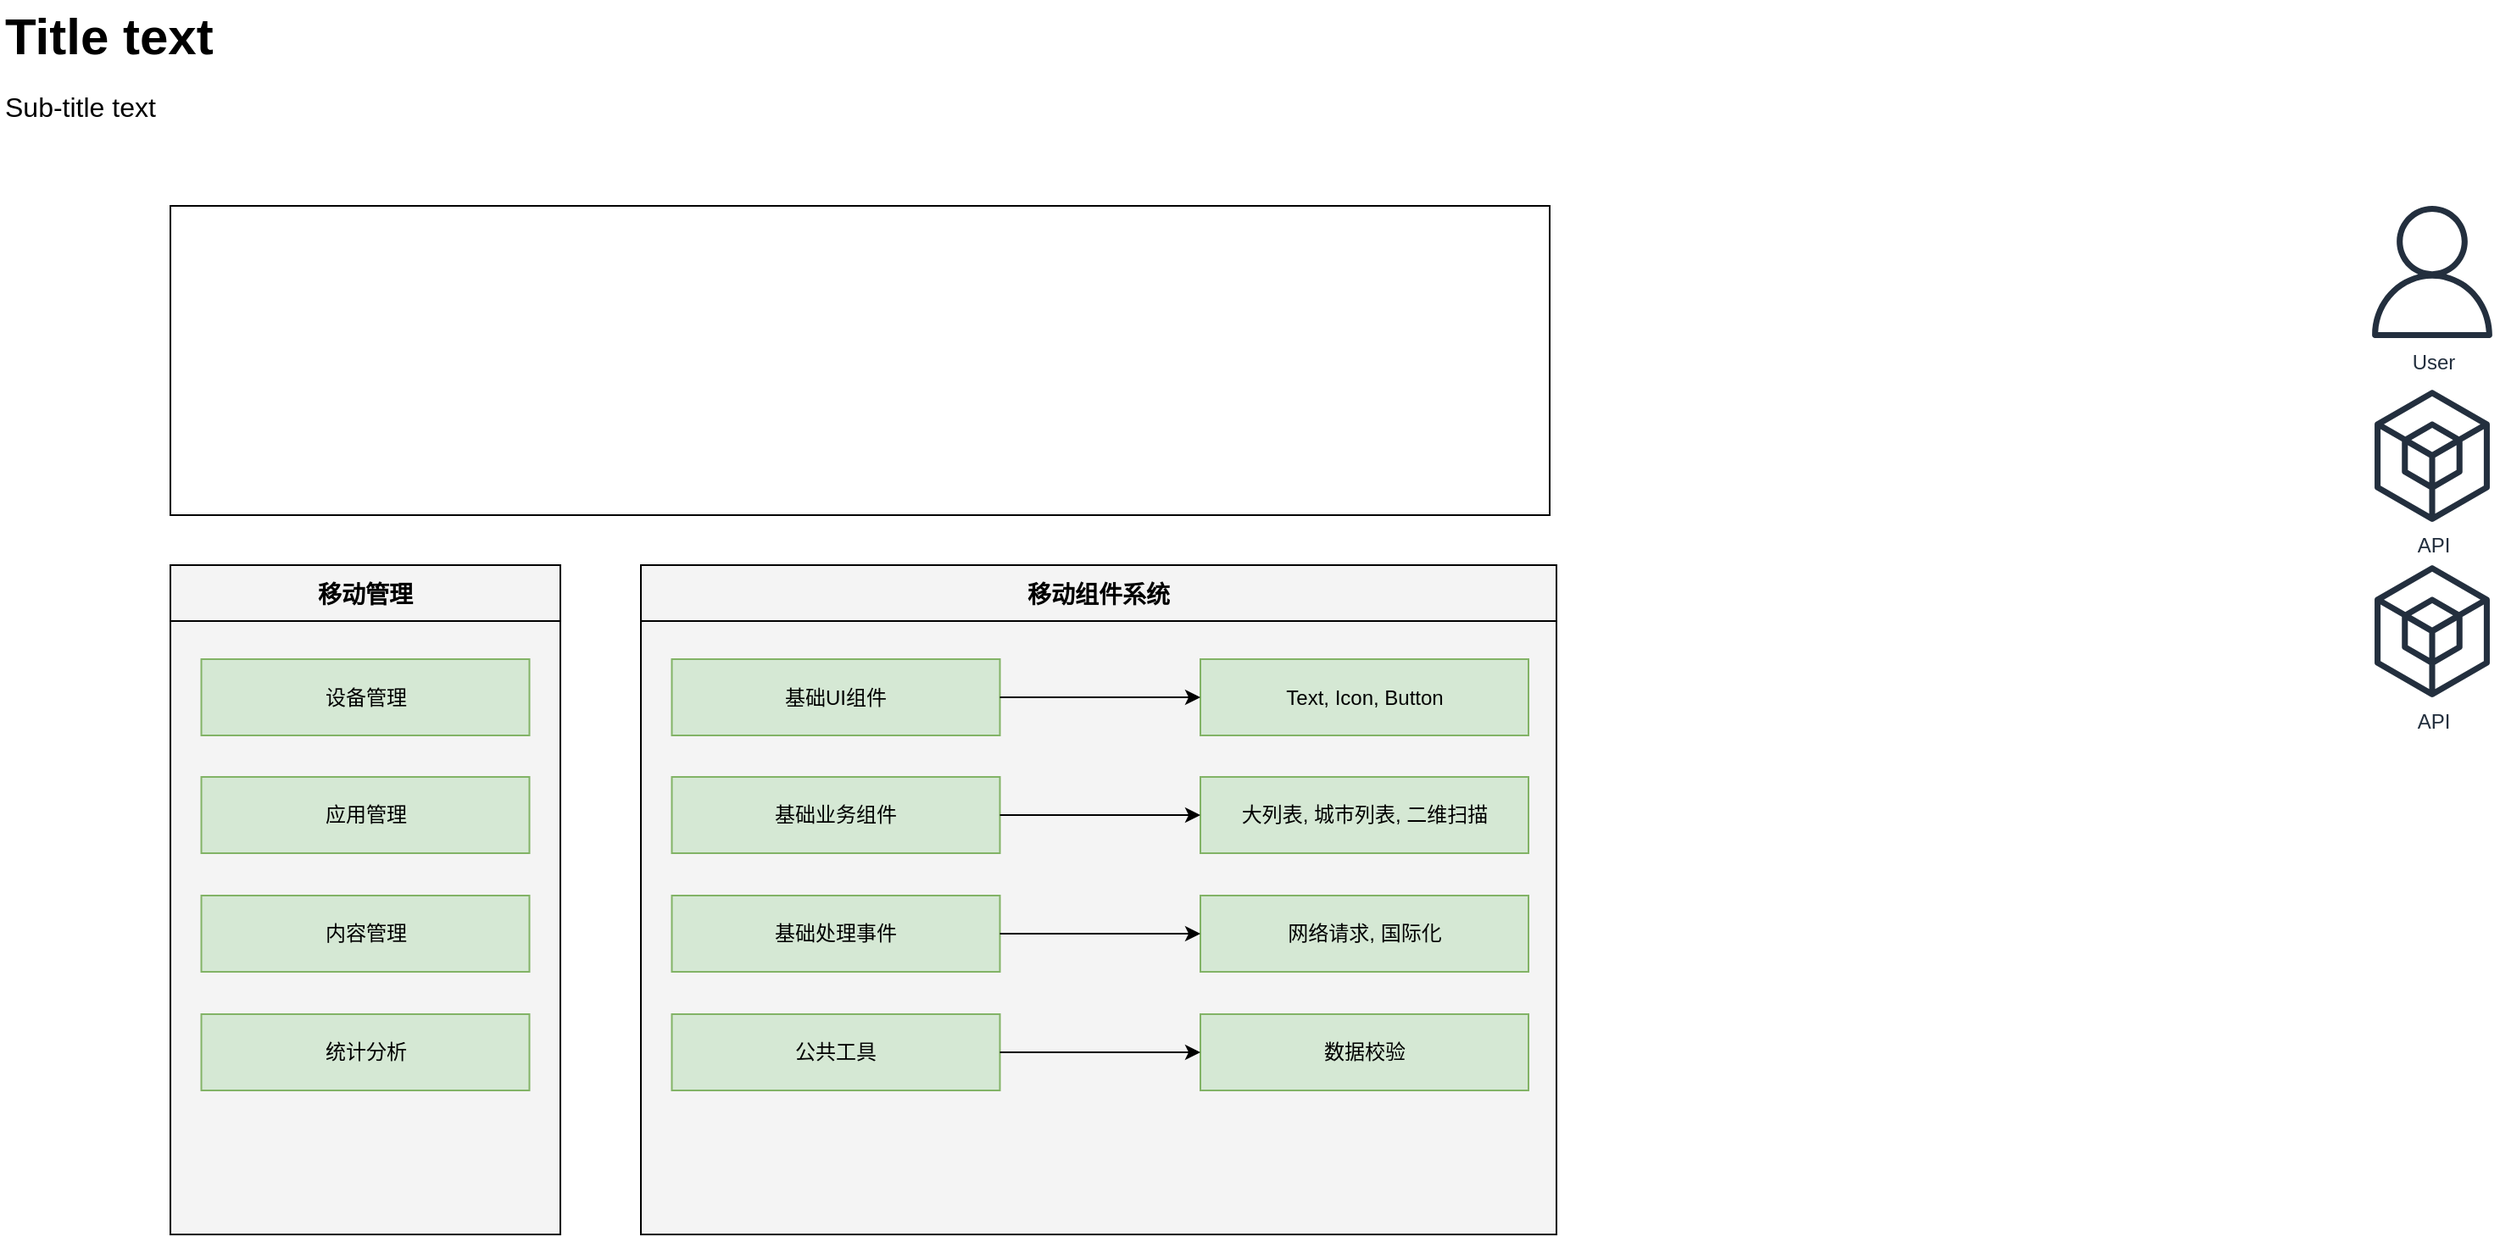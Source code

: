 <mxfile version="14.4.5" type="github">
  <diagram id="Ht1M8jgEwFfnCIfOTk4-" name="Page-1">
    <mxGraphModel dx="1426" dy="834" grid="1" gridSize="10" guides="1" tooltips="1" connect="1" arrows="1" fold="1" page="1" pageScale="1" pageWidth="827" pageHeight="1169" math="0" shadow="0">
      <root>
        <mxCell id="0" />
        <mxCell id="1" parent="0" />
        <mxCell id="-QjtrjUzRDEMRZ5MF8oH-47" value="Title text&lt;br&gt;" style="text;html=1;resizable=0;points=[];autosize=1;align=left;verticalAlign=top;spacingTop=-4;fontSize=30;fontStyle=1;labelBackgroundColor=none;" parent="1" vertex="1">
          <mxGeometry x="36.5" y="26.5" width="130" height="40" as="geometry" />
        </mxCell>
        <mxCell id="-QjtrjUzRDEMRZ5MF8oH-48" value="Sub-title text&lt;br style=&quot;font-size: 16px&quot;&gt;" style="text;html=1;resizable=0;points=[];autosize=1;align=left;verticalAlign=top;spacingTop=-4;fontSize=16;labelBackgroundColor=none;" parent="1" vertex="1">
          <mxGeometry x="36.5" y="76.5" width="100" height="20" as="geometry" />
        </mxCell>
        <mxCell id="jZVaUwOg5UY3L9NAnvdq-59" value="移动管理" style="swimlane;fontSize=14;align=center;swimlaneFillColor=#f4f4f4;fillColor=#f4f4f4;collapsible=0;startSize=33;" parent="1" vertex="1">
          <mxGeometry x="136.5" y="359.5" width="230" height="395" as="geometry" />
        </mxCell>
        <mxCell id="mr288gsN6PWe_ziToZQZ-3" value="设备管理" style="rounded=0;whiteSpace=wrap;html=1;fillColor=#d5e8d4;strokeColor=#82b366;" vertex="1" parent="jZVaUwOg5UY3L9NAnvdq-59">
          <mxGeometry x="18.25" y="55.5" width="193.5" height="45" as="geometry" />
        </mxCell>
        <mxCell id="mr288gsN6PWe_ziToZQZ-4" value="应用管理" style="rounded=0;whiteSpace=wrap;html=1;fillColor=#d5e8d4;strokeColor=#82b366;" vertex="1" parent="jZVaUwOg5UY3L9NAnvdq-59">
          <mxGeometry x="18.25" y="125" width="193.5" height="45" as="geometry" />
        </mxCell>
        <mxCell id="mr288gsN6PWe_ziToZQZ-5" value="内容管理" style="rounded=0;whiteSpace=wrap;html=1;fillColor=#d5e8d4;strokeColor=#82b366;" vertex="1" parent="jZVaUwOg5UY3L9NAnvdq-59">
          <mxGeometry x="18.25" y="195" width="193.5" height="45" as="geometry" />
        </mxCell>
        <mxCell id="mr288gsN6PWe_ziToZQZ-6" value="统计分析" style="rounded=0;whiteSpace=wrap;html=1;fillColor=#d5e8d4;strokeColor=#82b366;" vertex="1" parent="jZVaUwOg5UY3L9NAnvdq-59">
          <mxGeometry x="18.25" y="265" width="193.5" height="45" as="geometry" />
        </mxCell>
        <mxCell id="jZVaUwOg5UY3L9NAnvdq-92" value="User" style="outlineConnect=0;fontColor=#232F3E;gradientColor=none;fillColor=#232F3E;strokeColor=none;dashed=0;verticalLabelPosition=bottom;verticalAlign=top;align=center;html=1;fontSize=12;fontStyle=0;aspect=fixed;pointerEvents=1;shape=mxgraph.aws4.user;labelBackgroundColor=none;" parent="1" vertex="1">
          <mxGeometry x="1431.5" y="147.5" width="78" height="78" as="geometry" />
        </mxCell>
        <mxCell id="jZVaUwOg5UY3L9NAnvdq-93" value="API" style="outlineConnect=0;fontColor=#232F3E;gradientColor=none;fillColor=#232F3E;strokeColor=none;dashed=0;verticalLabelPosition=bottom;verticalAlign=top;align=center;html=1;fontSize=12;fontStyle=0;aspect=fixed;pointerEvents=1;shape=mxgraph.aws4.external_sdk;labelBackgroundColor=none;" parent="1" vertex="1">
          <mxGeometry x="1436.5" y="256" width="68" height="78" as="geometry" />
        </mxCell>
        <mxCell id="jZVaUwOg5UY3L9NAnvdq-94" value="API&lt;br&gt;" style="outlineConnect=0;fontColor=#232F3E;gradientColor=none;fillColor=#232F3E;strokeColor=none;dashed=0;verticalLabelPosition=bottom;verticalAlign=top;align=center;html=1;fontSize=12;fontStyle=0;aspect=fixed;pointerEvents=1;shape=mxgraph.aws4.external_sdk;labelBackgroundColor=none;" parent="1" vertex="1">
          <mxGeometry x="1436.5" y="359.5" width="68" height="78" as="geometry" />
        </mxCell>
        <mxCell id="mr288gsN6PWe_ziToZQZ-7" value="移动组件系统" style="swimlane;fontSize=14;align=center;swimlaneFillColor=#f4f4f4;fillColor=#f4f4f4;collapsible=0;startSize=33;" vertex="1" parent="1">
          <mxGeometry x="414" y="359.5" width="540" height="395" as="geometry" />
        </mxCell>
        <mxCell id="mr288gsN6PWe_ziToZQZ-8" value="基础UI组件" style="rounded=0;whiteSpace=wrap;html=1;fillColor=#d5e8d4;strokeColor=#82b366;" vertex="1" parent="mr288gsN6PWe_ziToZQZ-7">
          <mxGeometry x="18.25" y="55.5" width="193.5" height="45" as="geometry" />
        </mxCell>
        <mxCell id="mr288gsN6PWe_ziToZQZ-9" value="基础业务组件" style="rounded=0;whiteSpace=wrap;html=1;fillColor=#d5e8d4;strokeColor=#82b366;" vertex="1" parent="mr288gsN6PWe_ziToZQZ-7">
          <mxGeometry x="18.25" y="125" width="193.5" height="45" as="geometry" />
        </mxCell>
        <mxCell id="mr288gsN6PWe_ziToZQZ-10" value="基础处理事件" style="rounded=0;whiteSpace=wrap;html=1;fillColor=#d5e8d4;strokeColor=#82b366;" vertex="1" parent="mr288gsN6PWe_ziToZQZ-7">
          <mxGeometry x="18.25" y="195" width="193.5" height="45" as="geometry" />
        </mxCell>
        <mxCell id="mr288gsN6PWe_ziToZQZ-11" value="公共工具" style="rounded=0;whiteSpace=wrap;html=1;fillColor=#d5e8d4;strokeColor=#82b366;" vertex="1" parent="mr288gsN6PWe_ziToZQZ-7">
          <mxGeometry x="18.25" y="265" width="193.5" height="45" as="geometry" />
        </mxCell>
        <mxCell id="mr288gsN6PWe_ziToZQZ-17" value="网络请求, 国际化" style="rounded=0;whiteSpace=wrap;html=1;fillColor=#d5e8d4;strokeColor=#82b366;" vertex="1" parent="mr288gsN6PWe_ziToZQZ-7">
          <mxGeometry x="330" y="195" width="193.5" height="45" as="geometry" />
        </mxCell>
        <mxCell id="mr288gsN6PWe_ziToZQZ-18" value="" style="edgeStyle=orthogonalEdgeStyle;rounded=0;orthogonalLoop=1;jettySize=auto;html=1;" edge="1" parent="mr288gsN6PWe_ziToZQZ-7" source="mr288gsN6PWe_ziToZQZ-10" target="mr288gsN6PWe_ziToZQZ-17">
          <mxGeometry relative="1" as="geometry" />
        </mxCell>
        <mxCell id="mr288gsN6PWe_ziToZQZ-19" value="大列表, 城市列表, 二维扫描" style="rounded=0;whiteSpace=wrap;html=1;fillColor=#d5e8d4;strokeColor=#82b366;" vertex="1" parent="mr288gsN6PWe_ziToZQZ-7">
          <mxGeometry x="330" y="125" width="193.5" height="45" as="geometry" />
        </mxCell>
        <mxCell id="mr288gsN6PWe_ziToZQZ-20" value="" style="edgeStyle=orthogonalEdgeStyle;rounded=0;orthogonalLoop=1;jettySize=auto;html=1;" edge="1" parent="mr288gsN6PWe_ziToZQZ-7" source="mr288gsN6PWe_ziToZQZ-9" target="mr288gsN6PWe_ziToZQZ-19">
          <mxGeometry relative="1" as="geometry" />
        </mxCell>
        <mxCell id="mr288gsN6PWe_ziToZQZ-21" value="Text, Icon, Button" style="rounded=0;whiteSpace=wrap;html=1;fillColor=#d5e8d4;strokeColor=#82b366;" vertex="1" parent="mr288gsN6PWe_ziToZQZ-7">
          <mxGeometry x="330" y="55.5" width="193.5" height="45" as="geometry" />
        </mxCell>
        <mxCell id="mr288gsN6PWe_ziToZQZ-22" value="" style="edgeStyle=orthogonalEdgeStyle;rounded=0;orthogonalLoop=1;jettySize=auto;html=1;" edge="1" parent="mr288gsN6PWe_ziToZQZ-7" source="mr288gsN6PWe_ziToZQZ-8" target="mr288gsN6PWe_ziToZQZ-21">
          <mxGeometry relative="1" as="geometry" />
        </mxCell>
        <mxCell id="mr288gsN6PWe_ziToZQZ-23" value="数据校验" style="rounded=0;whiteSpace=wrap;html=1;fillColor=#d5e8d4;strokeColor=#82b366;" vertex="1" parent="mr288gsN6PWe_ziToZQZ-7">
          <mxGeometry x="330" y="265" width="193.5" height="45" as="geometry" />
        </mxCell>
        <mxCell id="mr288gsN6PWe_ziToZQZ-24" value="" style="edgeStyle=orthogonalEdgeStyle;rounded=0;orthogonalLoop=1;jettySize=auto;html=1;" edge="1" parent="mr288gsN6PWe_ziToZQZ-7" source="mr288gsN6PWe_ziToZQZ-11" target="mr288gsN6PWe_ziToZQZ-23">
          <mxGeometry relative="1" as="geometry" />
        </mxCell>
        <mxCell id="mr288gsN6PWe_ziToZQZ-26" value="" style="rounded=0;whiteSpace=wrap;html=1;" vertex="1" parent="1">
          <mxGeometry x="136.5" y="147.5" width="813.5" height="182.5" as="geometry" />
        </mxCell>
      </root>
    </mxGraphModel>
  </diagram>
</mxfile>
